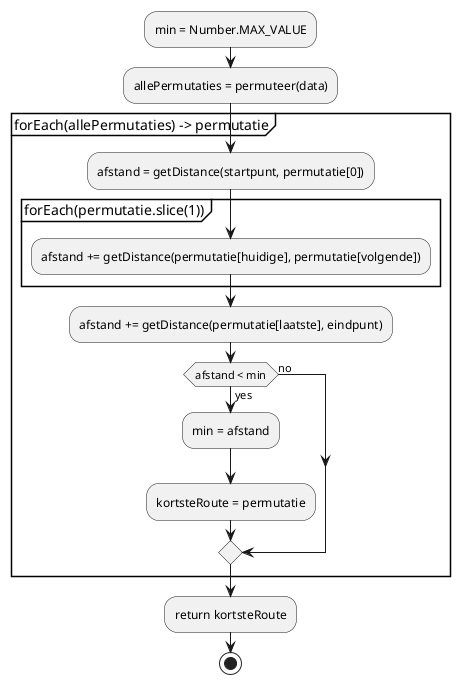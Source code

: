 @startuml
:min = Number.MAX_VALUE;
:allePermutaties = permuteer(data);
group forEach(allePermutaties) -> permutatie
    :afstand = getDistance(startpunt, permutatie[0]);
    group forEach(permutatie.slice(1))
        :afstand += getDistance(permutatie[huidige], permutatie[volgende]);
    end group
        :afstand += getDistance(permutatie[laatste], eindpunt);
    if (afstand < min) then (yes)
        :min = afstand;
        :kortsteRoute = permutatie;
    else (no)
    endif
end group
:return kortsteRoute;
stop
@enduml
